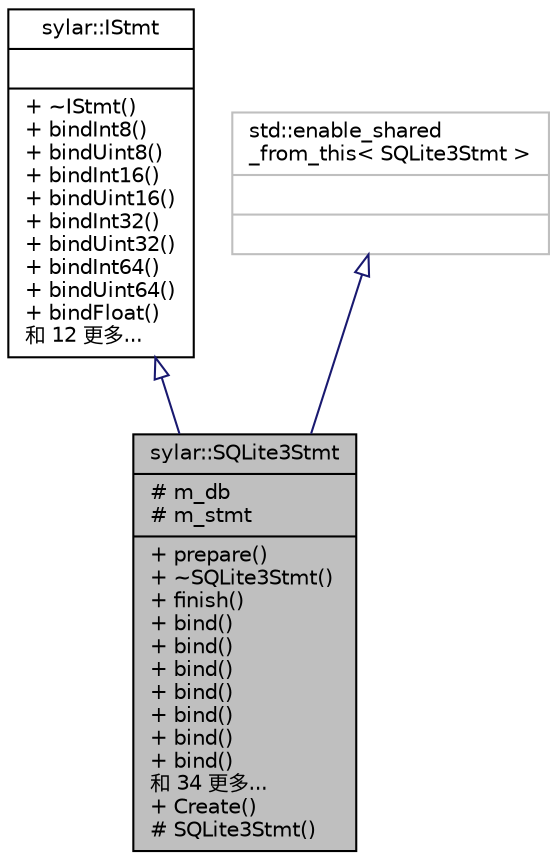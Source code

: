 digraph "sylar::SQLite3Stmt"
{
 // LATEX_PDF_SIZE
  edge [fontname="Helvetica",fontsize="10",labelfontname="Helvetica",labelfontsize="10"];
  node [fontname="Helvetica",fontsize="10",shape=record];
  Node1 [label="{sylar::SQLite3Stmt\n|# m_db\l# m_stmt\l|+ prepare()\l+ ~SQLite3Stmt()\l+ finish()\l+ bind()\l+ bind()\l+ bind()\l+ bind()\l+ bind()\l+ bind()\l+ bind()\l和 34 更多...\l+ Create()\l# SQLite3Stmt()\l}",height=0.2,width=0.4,color="black", fillcolor="grey75", style="filled", fontcolor="black",tooltip=" "];
  Node2 -> Node1 [dir="back",color="midnightblue",fontsize="10",style="solid",arrowtail="onormal",fontname="Helvetica"];
  Node2 [label="{sylar::IStmt\n||+ ~IStmt()\l+ bindInt8()\l+ bindUint8()\l+ bindInt16()\l+ bindUint16()\l+ bindInt32()\l+ bindUint32()\l+ bindInt64()\l+ bindUint64()\l+ bindFloat()\l和 12 更多...\l}",height=0.2,width=0.4,color="black", fillcolor="white", style="filled",URL="$classsylar_1_1IStmt.html",tooltip=" "];
  Node3 -> Node1 [dir="back",color="midnightblue",fontsize="10",style="solid",arrowtail="onormal",fontname="Helvetica"];
  Node3 [label="{std::enable_shared\l_from_this\< SQLite3Stmt \>\n||}",height=0.2,width=0.4,color="grey75", fillcolor="white", style="filled",tooltip=" "];
}
